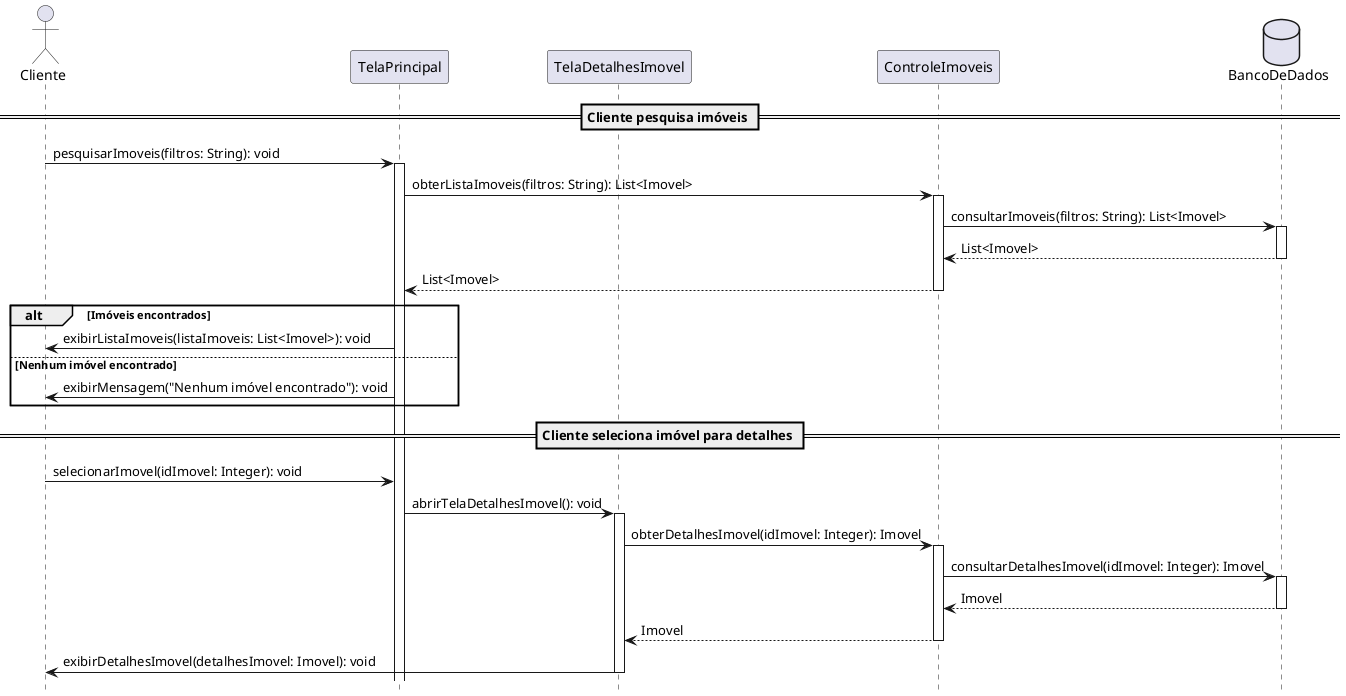 @startuml "Visualizar Imóveis - Cliente"
hide footbox

actor Cliente as cliente
participant "TelaPrincipal" as tela_principal
participant "TelaDetalhesImovel" as tela_detalhes
participant "ControleImoveis" as controle_imoveis
database "BancoDeDados" as bd

== Cliente pesquisa imóveis ==

cliente -> tela_principal: pesquisarImoveis(filtros: String): void
activate tela_principal

tela_principal -> controle_imoveis: obterListaImoveis(filtros: String): List<Imovel>
activate controle_imoveis

controle_imoveis -> bd: consultarImoveis(filtros: String): List<Imovel>
activate bd
bd --> controle_imoveis: List<Imovel>
deactivate bd

controle_imoveis --> tela_principal: List<Imovel>
deactivate controle_imoveis

alt Imóveis encontrados
    tela_principal -> cliente: exibirListaImoveis(listaImoveis: List<Imovel>): void
else Nenhum imóvel encontrado
    tela_principal -> cliente: exibirMensagem("Nenhum imóvel encontrado"): void
end

== Cliente seleciona imóvel para detalhes ==

cliente -> tela_principal: selecionarImovel(idImovel: Integer): void
tela_principal -> tela_detalhes: abrirTelaDetalhesImovel(): void
activate tela_detalhes

tela_detalhes -> controle_imoveis: obterDetalhesImovel(idImovel: Integer): Imovel
activate controle_imoveis

controle_imoveis -> bd: consultarDetalhesImovel(idImovel: Integer): Imovel
activate bd
bd --> controle_imoveis: Imovel
deactivate bd

controle_imoveis --> tela_detalhes: Imovel
deactivate controle_imoveis

tela_detalhes -> cliente: exibirDetalhesImovel(detalhesImovel: Imovel): void
deactivate tela_detalhes

@enduml
